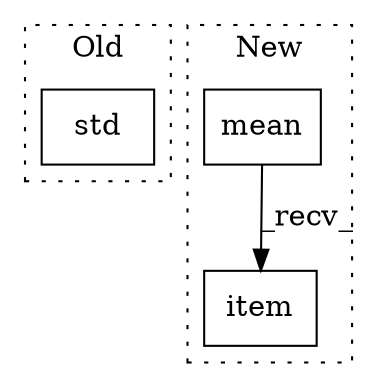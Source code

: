 digraph G {
subgraph cluster0 {
1 [label="std" a="32" s="2714" l="5" shape="box"];
label = "Old";
style="dotted";
}
subgraph cluster1 {
2 [label="item" a="32" s="2741" l="6" shape="box"];
3 [label="mean" a="32" s="2734" l="6" shape="box"];
label = "New";
style="dotted";
}
3 -> 2 [label="_recv_"];
}